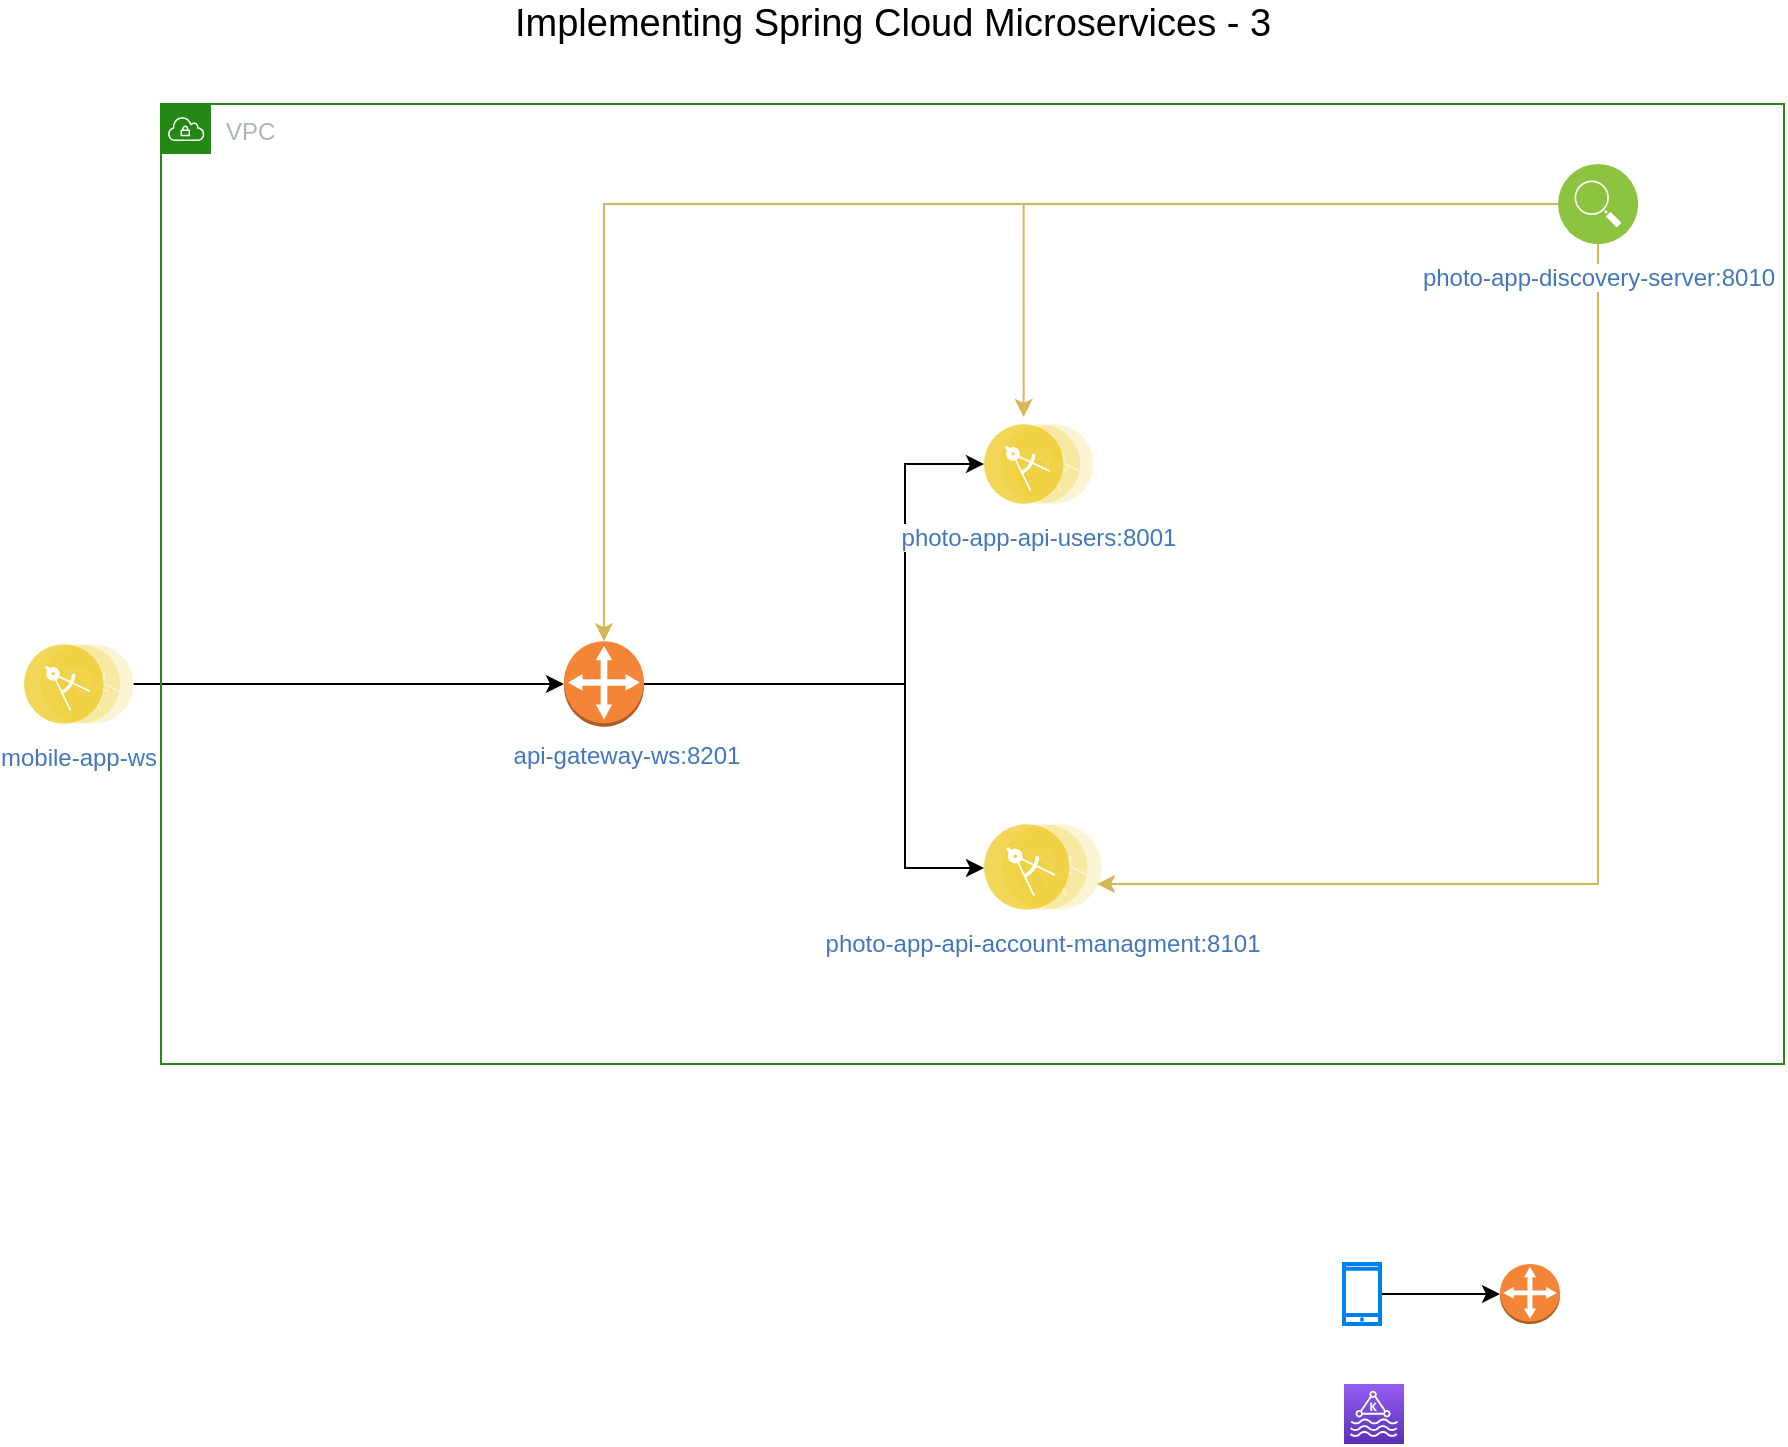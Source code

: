 <mxfile version="17.1.2" type="device"><diagram id="n-mT8DhXGXmpVZbZk-IX" name="Page-1"><mxGraphModel dx="1865" dy="2870" grid="1" gridSize="10" guides="1" tooltips="1" connect="1" arrows="1" fold="1" page="1" pageScale="1" pageWidth="827" pageHeight="1169" math="0" shadow="0"><root><mxCell id="0"/><mxCell id="1" parent="0"/><mxCell id="CP48iqcs-0ll5twkBh2G-1" value="" style="sketch=0;points=[[0,0,0],[0.25,0,0],[0.5,0,0],[0.75,0,0],[1,0,0],[0,1,0],[0.25,1,0],[0.5,1,0],[0.75,1,0],[1,1,0],[0,0.25,0],[0,0.5,0],[0,0.75,0],[1,0.25,0],[1,0.5,0],[1,0.75,0]];outlineConnect=0;fontColor=#232F3E;gradientColor=#945DF2;gradientDirection=north;fillColor=#5A30B5;strokeColor=#ffffff;dashed=0;verticalLabelPosition=bottom;verticalAlign=top;align=center;html=1;fontSize=12;fontStyle=0;aspect=fixed;shape=mxgraph.aws4.resourceIcon;resIcon=mxgraph.aws4.managed_streaming_for_kafka;" parent="1" vertex="1"><mxGeometry x="640" y="-600" width="30" height="30" as="geometry"/></mxCell><mxCell id="CP48iqcs-0ll5twkBh2G-2" value="" style="outlineConnect=0;dashed=0;verticalLabelPosition=bottom;verticalAlign=top;align=center;html=1;shape=mxgraph.aws3.customer_gateway;fillColor=#F58536;gradientColor=none;" parent="1" vertex="1"><mxGeometry x="718" y="-660" width="30" height="30" as="geometry"/></mxCell><mxCell id="CP48iqcs-0ll5twkBh2G-6" style="edgeStyle=orthogonalEdgeStyle;rounded=0;orthogonalLoop=1;jettySize=auto;html=1;entryX=0;entryY=0.5;entryDx=0;entryDy=0;entryPerimeter=0;" parent="1" source="CP48iqcs-0ll5twkBh2G-5" target="CP48iqcs-0ll5twkBh2G-2" edge="1"><mxGeometry relative="1" as="geometry"/></mxCell><mxCell id="CP48iqcs-0ll5twkBh2G-5" value="" style="html=1;verticalLabelPosition=bottom;align=center;labelBackgroundColor=#ffffff;verticalAlign=top;strokeWidth=2;strokeColor=#0080F0;shadow=0;dashed=0;shape=mxgraph.ios7.icons.smartphone;" parent="1" vertex="1"><mxGeometry x="640" y="-660" width="18" height="30" as="geometry"/></mxCell><mxCell id="CP48iqcs-0ll5twkBh2G-11" value="&lt;font style=&quot;font-size: 19px&quot;&gt;Implementing Spring Cloud Microservices - 3&lt;/font&gt;" style="text;html=1;align=center;verticalAlign=middle;resizable=0;points=[];autosize=1;strokeColor=none;fillColor=none;" parent="1" vertex="1"><mxGeometry x="219" y="-1290" width="390" height="20" as="geometry"/></mxCell><mxCell id="pl_ZKdmWMPsgbouyFX0x-4" style="edgeStyle=orthogonalEdgeStyle;rounded=0;orthogonalLoop=1;jettySize=auto;html=1;entryX=0;entryY=0.5;entryDx=0;entryDy=0;entryPerimeter=0;" parent="1" source="CP48iqcs-0ll5twkBh2G-12" target="_ZhKD5X_M8LzsBIRLi7E-1" edge="1"><mxGeometry relative="1" as="geometry"><mxPoint x="240.98" y="-944.88" as="targetPoint"/><Array as="points"/></mxGeometry></mxCell><mxCell id="CP48iqcs-0ll5twkBh2G-12" value="mobile-app-ws" style="aspect=fixed;perimeter=ellipsePerimeter;html=1;align=center;shadow=0;dashed=0;fontColor=#4277BB;labelBackgroundColor=#ffffff;fontSize=12;spacingTop=3;image;image=img/lib/ibm/applications/microservice.svg;" parent="1" vertex="1"><mxGeometry x="-20" y="-970.01" width="54.81" height="40.01" as="geometry"/></mxCell><mxCell id="Jx2t5JuTAgpwI9PcVhX1-6" style="edgeStyle=orthogonalEdgeStyle;rounded=0;orthogonalLoop=1;jettySize=auto;html=1;entryX=0.5;entryY=0;entryDx=0;entryDy=0;fontColor=#4277BB;fillColor=#fff2cc;strokeColor=#d6b656;entryPerimeter=0;" parent="1" source="pl_ZKdmWMPsgbouyFX0x-1" target="_ZhKD5X_M8LzsBIRLi7E-1" edge="1"><mxGeometry relative="1" as="geometry"><mxPoint x="275" y="-1050" as="targetPoint"/></mxGeometry></mxCell><mxCell id="Jx2t5JuTAgpwI9PcVhX1-7" style="edgeStyle=orthogonalEdgeStyle;rounded=0;orthogonalLoop=1;jettySize=auto;html=1;entryX=0.362;entryY=-0.088;entryDx=0;entryDy=0;entryPerimeter=0;fontColor=#4277BB;fillColor=#fff2cc;strokeColor=#d6b656;" parent="1" source="pl_ZKdmWMPsgbouyFX0x-1" target="pl_ZKdmWMPsgbouyFX0x-6" edge="1"><mxGeometry relative="1" as="geometry"/></mxCell><mxCell id="_ZhKD5X_M8LzsBIRLi7E-4" style="edgeStyle=orthogonalEdgeStyle;rounded=0;orthogonalLoop=1;jettySize=auto;html=1;fillColor=#fff2cc;strokeColor=#d6b656;" parent="1" source="pl_ZKdmWMPsgbouyFX0x-1" target="Jx2t5JuTAgpwI9PcVhX1-2" edge="1"><mxGeometry relative="1" as="geometry"><Array as="points"><mxPoint x="767" y="-850"/></Array></mxGeometry></mxCell><mxCell id="pl_ZKdmWMPsgbouyFX0x-1" value="photo-app-discovery-server:8010" style="aspect=fixed;perimeter=ellipsePerimeter;html=1;align=center;shadow=0;dashed=0;fontColor=#4277BB;labelBackgroundColor=#ffffff;fontSize=12;spacingTop=3;image;image=img/lib/ibm/infrastructure/service_discovery_configuration.svg;" parent="1" vertex="1"><mxGeometry x="747" y="-1210" width="40" height="40" as="geometry"/></mxCell><mxCell id="_ZhKD5X_M8LzsBIRLi7E-3" value="VPC" style="points=[[0,0],[0.25,0],[0.5,0],[0.75,0],[1,0],[1,0.25],[1,0.5],[1,0.75],[1,1],[0.75,1],[0.5,1],[0.25,1],[0,1],[0,0.75],[0,0.5],[0,0.25]];outlineConnect=0;gradientColor=none;html=1;whiteSpace=wrap;fontSize=12;fontStyle=0;container=1;pointerEvents=0;collapsible=0;recursiveResize=0;shape=mxgraph.aws4.group;grIcon=mxgraph.aws4.group_vpc;strokeColor=#248814;fillColor=none;verticalAlign=top;align=left;spacingLeft=30;fontColor=#AAB7B8;dashed=0;" parent="1" vertex="1"><mxGeometry x="48.5" y="-1240" width="811.5" height="480" as="geometry"/></mxCell><mxCell id="jD3X1KJnB8LeS1bUXLi--8" style="edgeStyle=orthogonalEdgeStyle;rounded=0;orthogonalLoop=1;jettySize=auto;html=1;" edge="1" parent="_ZhKD5X_M8LzsBIRLi7E-3" source="_ZhKD5X_M8LzsBIRLi7E-1" target="Jx2t5JuTAgpwI9PcVhX1-2"><mxGeometry relative="1" as="geometry"><Array as="points"><mxPoint x="372" y="290"/><mxPoint x="372" y="382"/></Array></mxGeometry></mxCell><mxCell id="jD3X1KJnB8LeS1bUXLi--9" style="edgeStyle=orthogonalEdgeStyle;rounded=0;orthogonalLoop=1;jettySize=auto;html=1;entryX=0;entryY=0.5;entryDx=0;entryDy=0;" edge="1" parent="_ZhKD5X_M8LzsBIRLi7E-3" source="_ZhKD5X_M8LzsBIRLi7E-1" target="pl_ZKdmWMPsgbouyFX0x-6"><mxGeometry relative="1" as="geometry"><Array as="points"><mxPoint x="372" y="290"/><mxPoint x="372" y="180"/></Array></mxGeometry></mxCell><mxCell id="_ZhKD5X_M8LzsBIRLi7E-1" value="" style="outlineConnect=0;dashed=0;verticalLabelPosition=bottom;verticalAlign=top;align=center;html=1;shape=mxgraph.aws3.customer_gateway;fillColor=#F58536;gradientColor=none;" parent="_ZhKD5X_M8LzsBIRLi7E-3" vertex="1"><mxGeometry x="201.5" y="268.62" width="40" height="42.75" as="geometry"/></mxCell><mxCell id="Jx2t5JuTAgpwI9PcVhX1-3" value="&lt;font&gt;api-gateway-ws:8201&lt;/font&gt;" style="text;html=1;strokeColor=none;fillColor=none;align=center;verticalAlign=middle;whiteSpace=wrap;rounded=0;fontColor=#4277BB;" parent="_ZhKD5X_M8LzsBIRLi7E-3" vertex="1"><mxGeometry x="160" y="311.37" width="145" height="30" as="geometry"/></mxCell><mxCell id="Jx2t5JuTAgpwI9PcVhX1-2" value="photo-app-api-account-managment:8101" style="aspect=fixed;perimeter=ellipsePerimeter;html=1;align=center;shadow=0;dashed=0;fontColor=#4277BB;labelBackgroundColor=#ffffff;fontSize=12;spacingTop=3;image;image=img/lib/ibm/applications/microservice.svg;" parent="_ZhKD5X_M8LzsBIRLi7E-3" vertex="1"><mxGeometry x="411.5" y="360" width="58.91" height="43" as="geometry"/></mxCell><mxCell id="pl_ZKdmWMPsgbouyFX0x-6" value="photo-app-api-users:8001" style="aspect=fixed;perimeter=ellipsePerimeter;html=1;align=center;shadow=0;dashed=0;fontColor=#4277BB;labelBackgroundColor=#ffffff;fontSize=12;spacingTop=3;image;image=img/lib/ibm/applications/microservice.svg;" parent="_ZhKD5X_M8LzsBIRLi7E-3" vertex="1"><mxGeometry x="411.5" y="160" width="54.8" height="40" as="geometry"/></mxCell></root></mxGraphModel></diagram></mxfile>